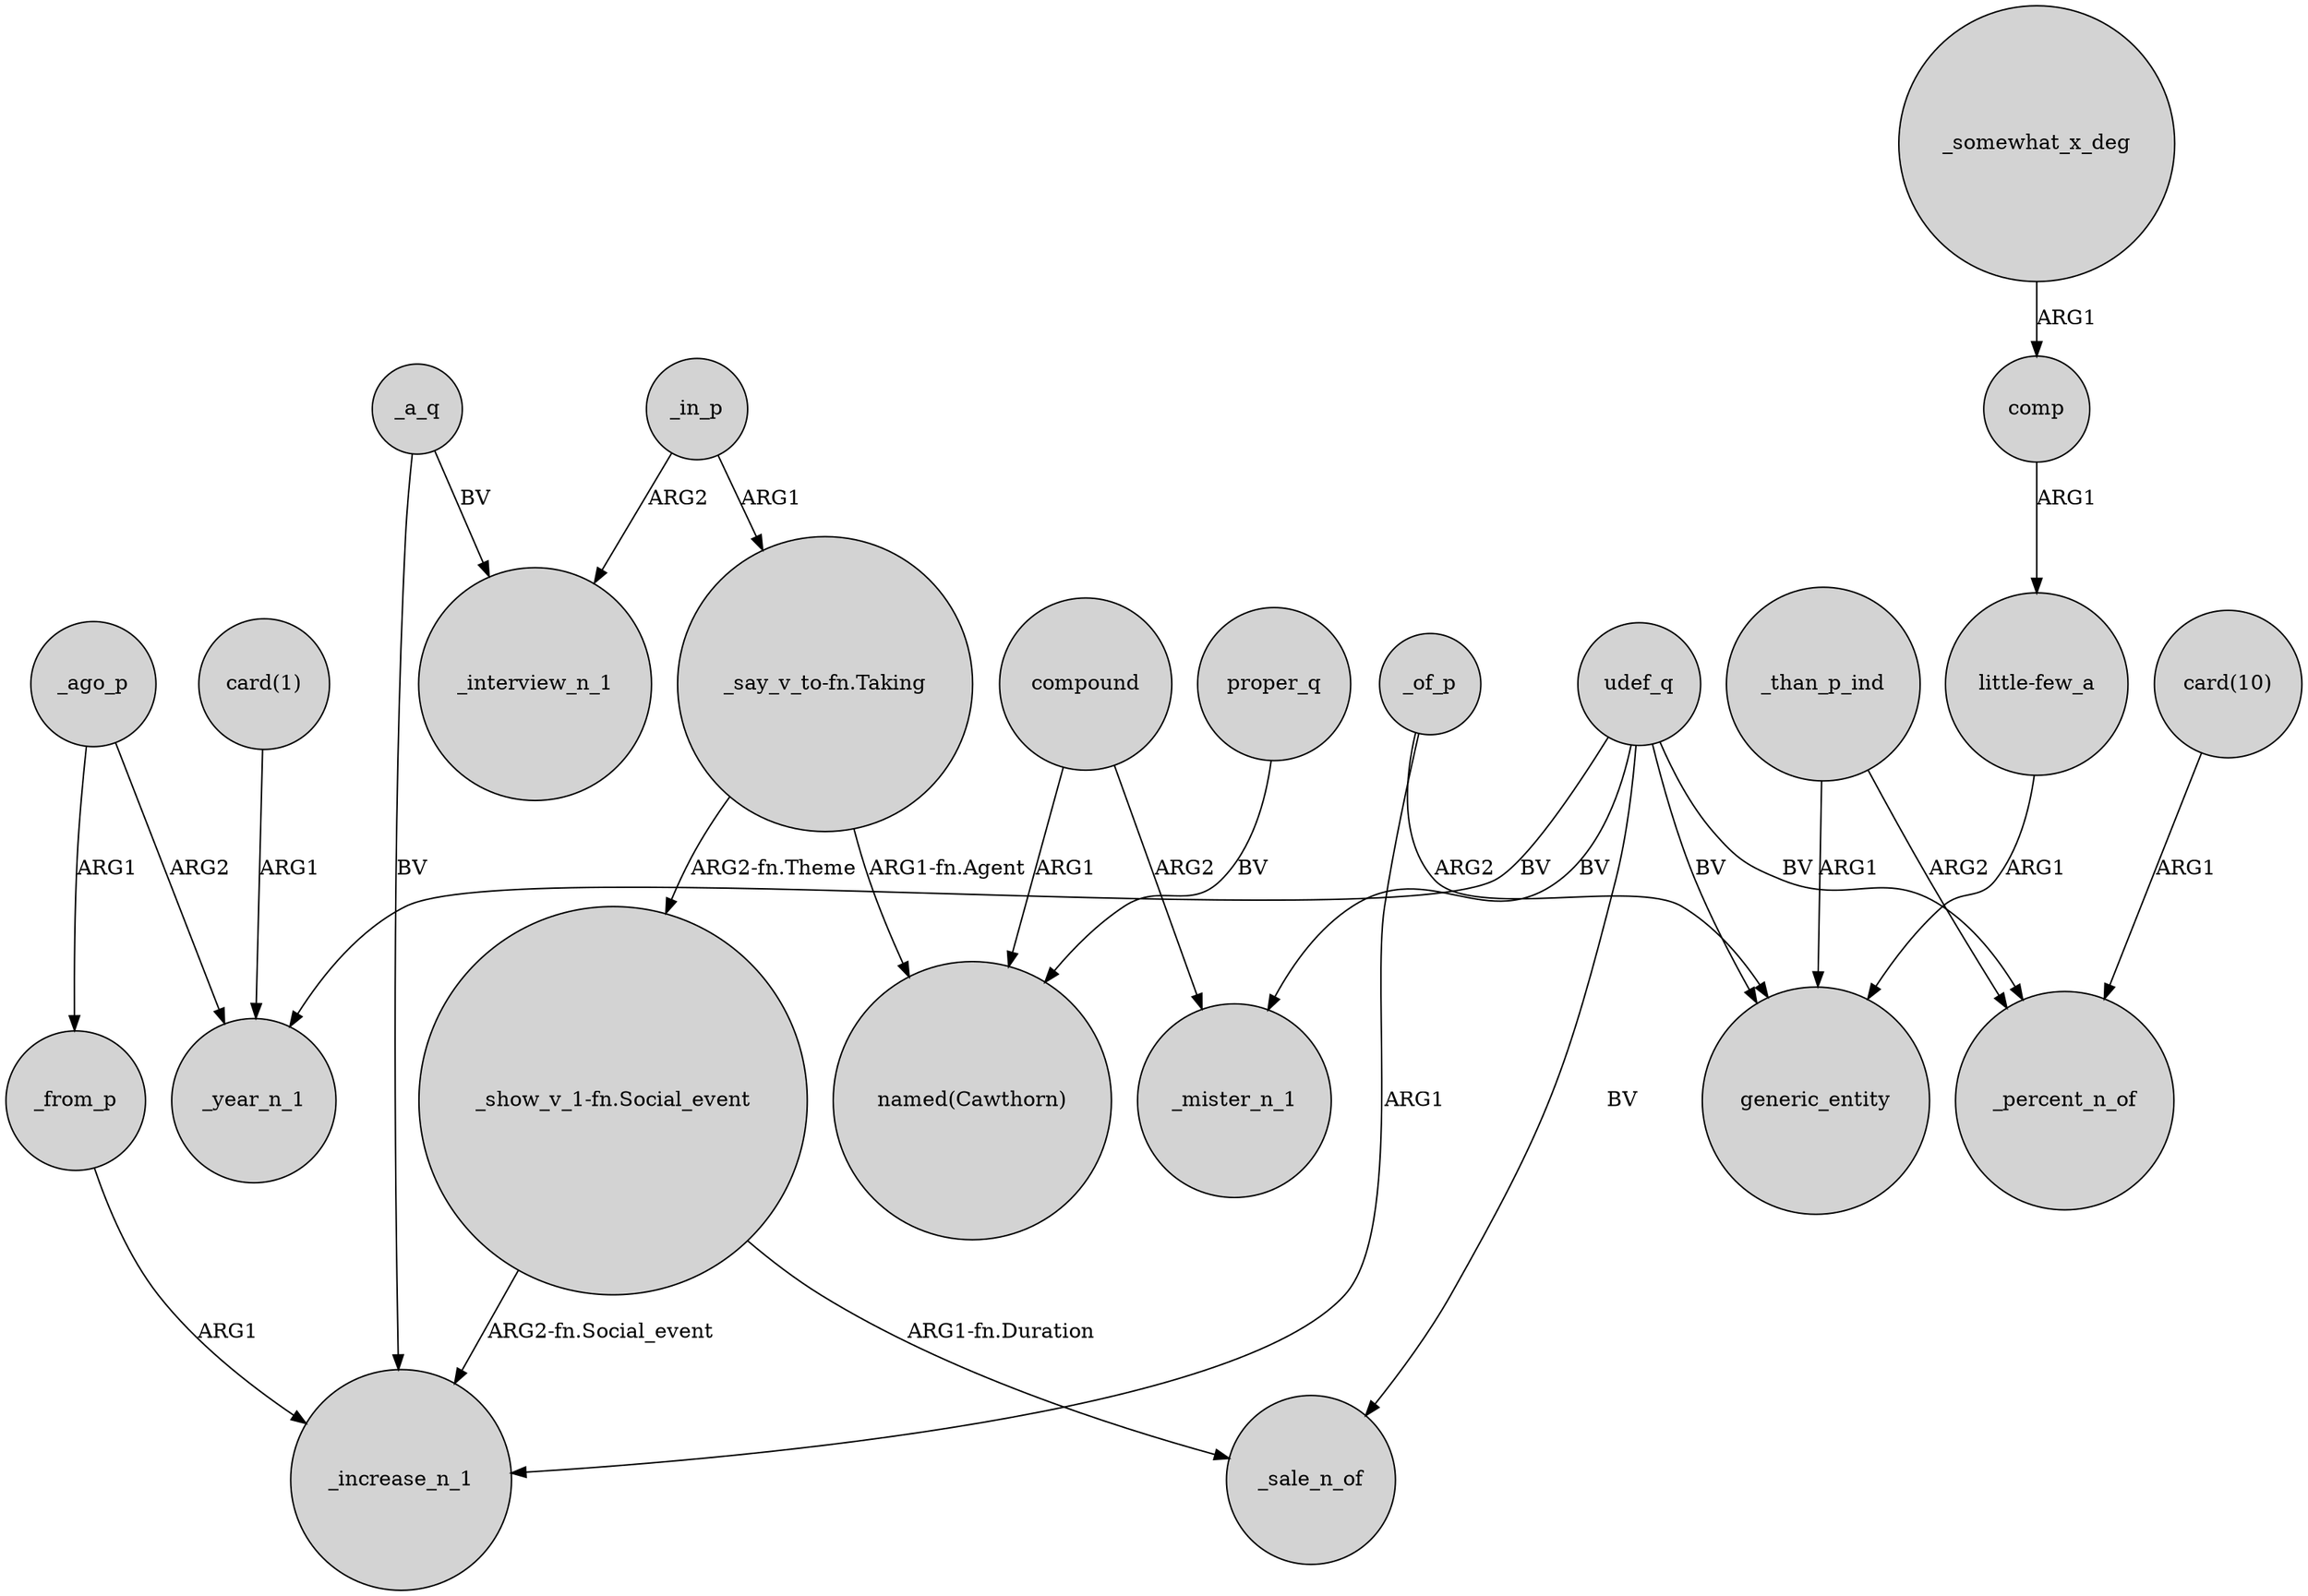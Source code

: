 digraph {
	node [shape=circle style=filled]
	_in_p -> "_say_v_to-fn.Taking" [label=ARG1]
	_somewhat_x_deg -> comp [label=ARG1]
	compound -> _mister_n_1 [label=ARG2]
	_ago_p -> _from_p [label=ARG1]
	_of_p -> _increase_n_1 [label=ARG1]
	"_show_v_1-fn.Social_event" -> _increase_n_1 [label="ARG2-fn.Social_event"]
	_in_p -> _interview_n_1 [label=ARG2]
	"card(1)" -> _year_n_1 [label=ARG1]
	udef_q -> _sale_n_of [label=BV]
	_than_p_ind -> generic_entity [label=ARG1]
	udef_q -> _mister_n_1 [label=BV]
	"_say_v_to-fn.Taking" -> "_show_v_1-fn.Social_event" [label="ARG2-fn.Theme"]
	"little-few_a" -> generic_entity [label=ARG1]
	udef_q -> generic_entity [label=BV]
	"_say_v_to-fn.Taking" -> "named(Cawthorn)" [label="ARG1-fn.Agent"]
	udef_q -> _percent_n_of [label=BV]
	_than_p_ind -> _percent_n_of [label=ARG2]
	_of_p -> generic_entity [label=ARG2]
	"card(10)" -> _percent_n_of [label=ARG1]
	_a_q -> _interview_n_1 [label=BV]
	proper_q -> "named(Cawthorn)" [label=BV]
	compound -> "named(Cawthorn)" [label=ARG1]
	_from_p -> _increase_n_1 [label=ARG1]
	comp -> "little-few_a" [label=ARG1]
	_ago_p -> _year_n_1 [label=ARG2]
	_a_q -> _increase_n_1 [label=BV]
	udef_q -> _year_n_1 [label=BV]
	"_show_v_1-fn.Social_event" -> _sale_n_of [label="ARG1-fn.Duration"]
}
